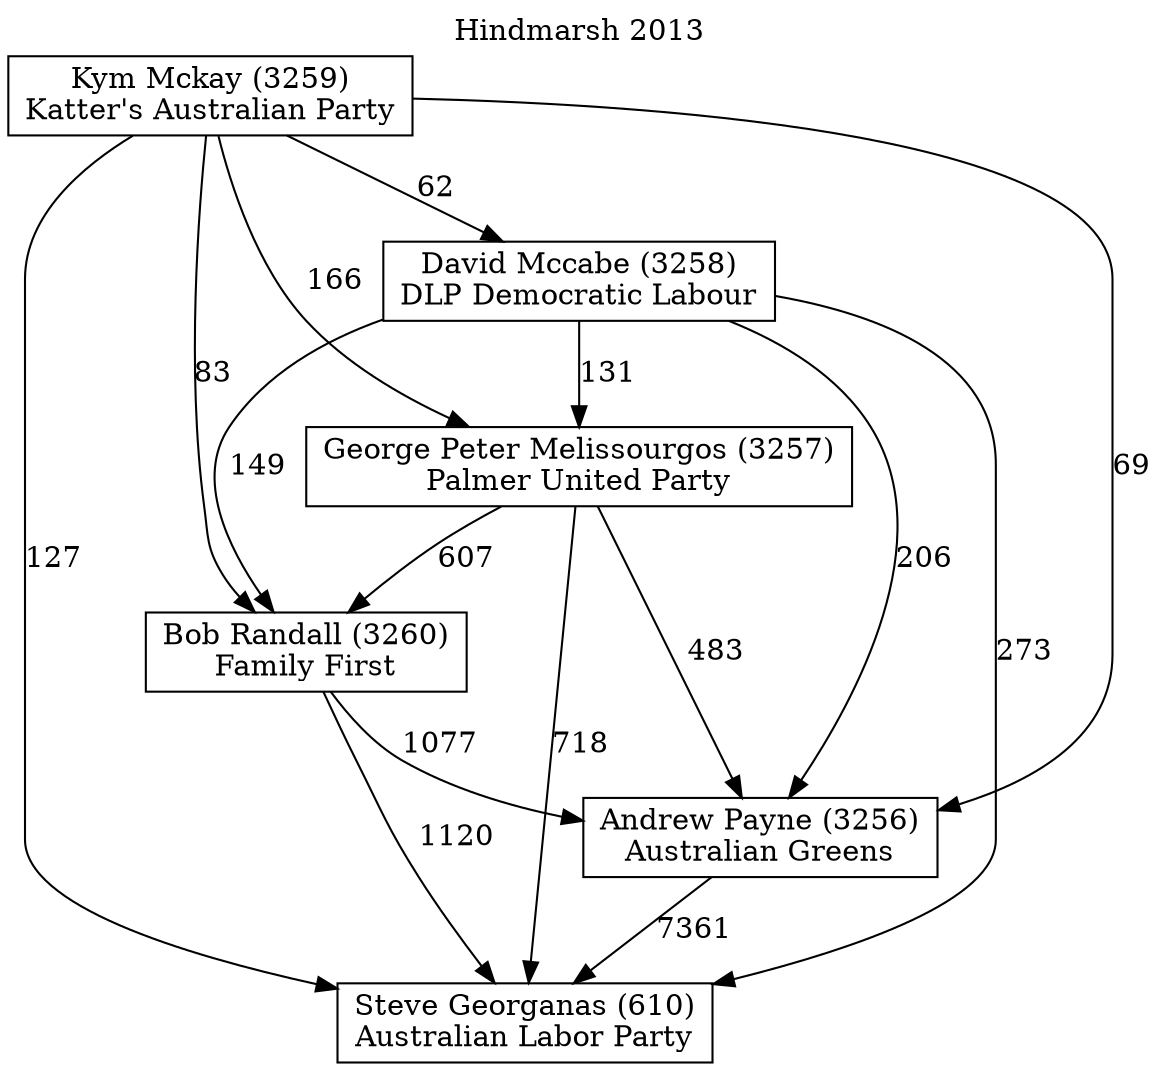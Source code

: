 // House preference flow
digraph "Steve Georganas (610)_Hindmarsh_2013" {
	graph [label="Hindmarsh 2013" labelloc=t mclimit=10]
	node [shape=box]
	"Steve Georganas (610)" [label="Steve Georganas (610)
Australian Labor Party"]
	"Andrew Payne (3256)" [label="Andrew Payne (3256)
Australian Greens"]
	"Bob Randall (3260)" [label="Bob Randall (3260)
Family First"]
	"George Peter Melissourgos (3257)" [label="George Peter Melissourgos (3257)
Palmer United Party"]
	"David Mccabe (3258)" [label="David Mccabe (3258)
DLP Democratic Labour"]
	"Kym Mckay (3259)" [label="Kym Mckay (3259)
Katter's Australian Party"]
	"Andrew Payne (3256)" -> "Steve Georganas (610)" [label=7361]
	"Bob Randall (3260)" -> "Andrew Payne (3256)" [label=1077]
	"George Peter Melissourgos (3257)" -> "Bob Randall (3260)" [label=607]
	"David Mccabe (3258)" -> "George Peter Melissourgos (3257)" [label=131]
	"Kym Mckay (3259)" -> "David Mccabe (3258)" [label=62]
	"Bob Randall (3260)" -> "Steve Georganas (610)" [label=1120]
	"George Peter Melissourgos (3257)" -> "Steve Georganas (610)" [label=718]
	"David Mccabe (3258)" -> "Steve Georganas (610)" [label=273]
	"Kym Mckay (3259)" -> "Steve Georganas (610)" [label=127]
	"Kym Mckay (3259)" -> "George Peter Melissourgos (3257)" [label=166]
	"David Mccabe (3258)" -> "Bob Randall (3260)" [label=149]
	"Kym Mckay (3259)" -> "Bob Randall (3260)" [label=83]
	"George Peter Melissourgos (3257)" -> "Andrew Payne (3256)" [label=483]
	"David Mccabe (3258)" -> "Andrew Payne (3256)" [label=206]
	"Kym Mckay (3259)" -> "Andrew Payne (3256)" [label=69]
}
